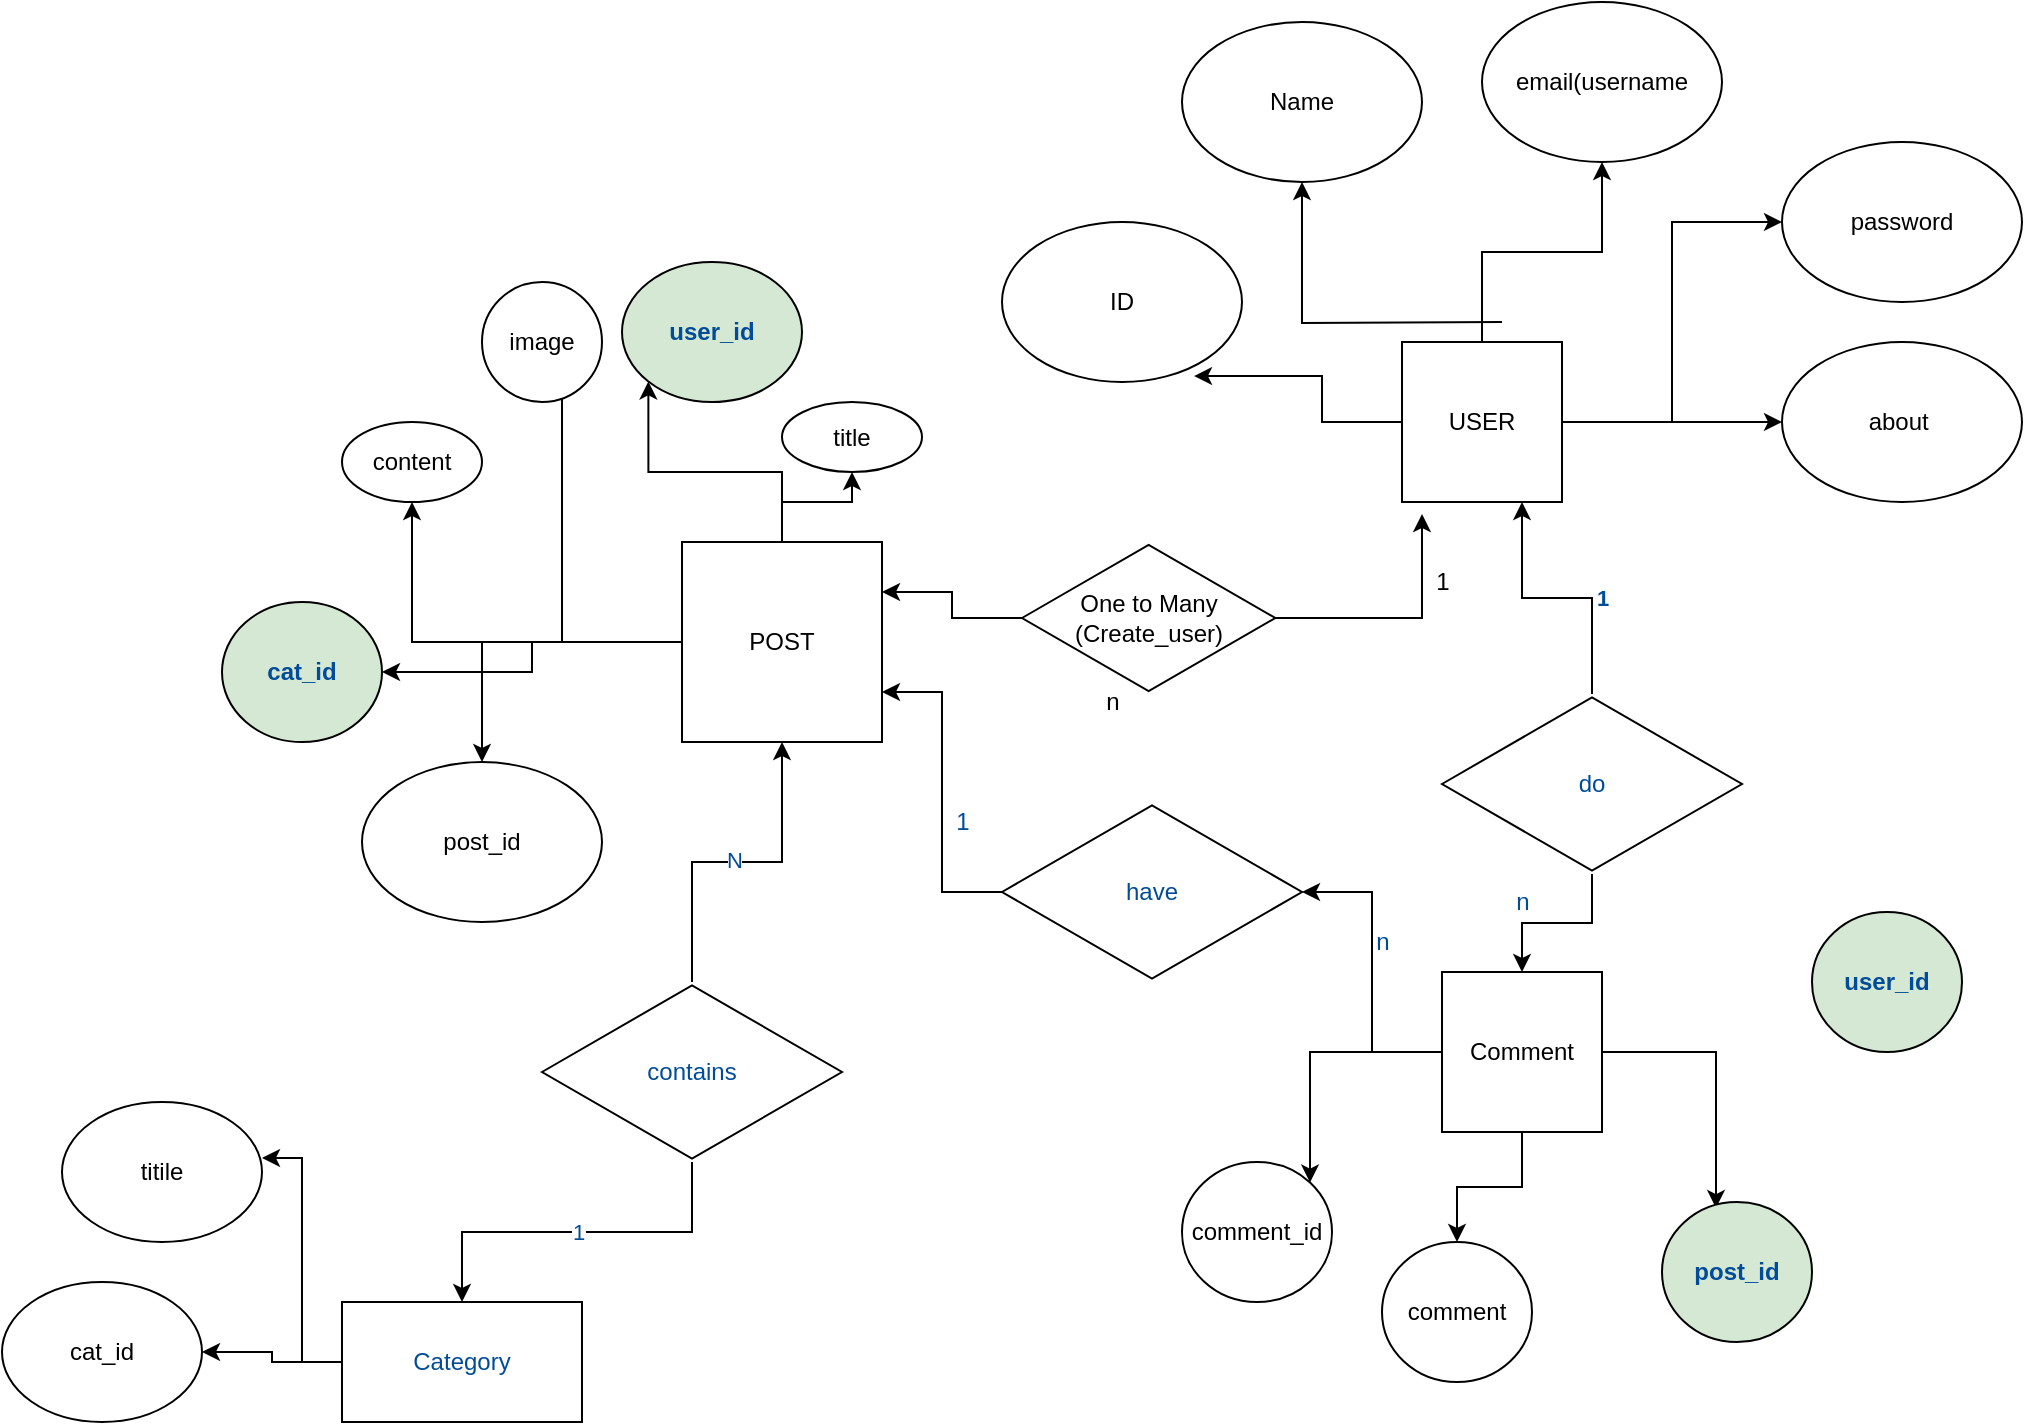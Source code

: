 <mxfile version="20.5.2" type="github">
  <diagram id="uoz7pOwWt2_tfnnqxuvT" name="Page-1">
    <mxGraphModel dx="2125" dy="755" grid="1" gridSize="10" guides="1" tooltips="1" connect="1" arrows="1" fold="1" page="1" pageScale="1" pageWidth="827" pageHeight="1169" math="0" shadow="0">
      <root>
        <mxCell id="0" />
        <mxCell id="1" parent="0" />
        <mxCell id="nGBr5ajnXFilVZX0o8bV-7" style="edgeStyle=orthogonalEdgeStyle;rounded=0;orthogonalLoop=1;jettySize=auto;html=1;" edge="1" parent="1" target="nGBr5ajnXFilVZX0o8bV-4">
          <mxGeometry relative="1" as="geometry">
            <mxPoint x="240" y="220" as="sourcePoint" />
          </mxGeometry>
        </mxCell>
        <mxCell id="nGBr5ajnXFilVZX0o8bV-8" style="edgeStyle=orthogonalEdgeStyle;rounded=0;orthogonalLoop=1;jettySize=auto;html=1;entryX=0.8;entryY=0.963;entryDx=0;entryDy=0;entryPerimeter=0;" edge="1" parent="1" source="nGBr5ajnXFilVZX0o8bV-1" target="nGBr5ajnXFilVZX0o8bV-2">
          <mxGeometry relative="1" as="geometry" />
        </mxCell>
        <mxCell id="nGBr5ajnXFilVZX0o8bV-9" style="edgeStyle=orthogonalEdgeStyle;rounded=0;orthogonalLoop=1;jettySize=auto;html=1;" edge="1" parent="1" source="nGBr5ajnXFilVZX0o8bV-1" target="nGBr5ajnXFilVZX0o8bV-5">
          <mxGeometry relative="1" as="geometry" />
        </mxCell>
        <mxCell id="nGBr5ajnXFilVZX0o8bV-10" style="edgeStyle=orthogonalEdgeStyle;rounded=0;orthogonalLoop=1;jettySize=auto;html=1;entryX=0;entryY=0.5;entryDx=0;entryDy=0;" edge="1" parent="1" source="nGBr5ajnXFilVZX0o8bV-1" target="nGBr5ajnXFilVZX0o8bV-3">
          <mxGeometry relative="1" as="geometry" />
        </mxCell>
        <mxCell id="nGBr5ajnXFilVZX0o8bV-12" style="edgeStyle=orthogonalEdgeStyle;rounded=0;orthogonalLoop=1;jettySize=auto;html=1;" edge="1" parent="1" source="nGBr5ajnXFilVZX0o8bV-1" target="nGBr5ajnXFilVZX0o8bV-11">
          <mxGeometry relative="1" as="geometry" />
        </mxCell>
        <mxCell id="nGBr5ajnXFilVZX0o8bV-1" value="USER" style="whiteSpace=wrap;html=1;aspect=fixed;" vertex="1" parent="1">
          <mxGeometry x="190" y="230" width="80" height="80" as="geometry" />
        </mxCell>
        <mxCell id="nGBr5ajnXFilVZX0o8bV-2" value="ID" style="ellipse;whiteSpace=wrap;html=1;" vertex="1" parent="1">
          <mxGeometry x="-10" y="170" width="120" height="80" as="geometry" />
        </mxCell>
        <mxCell id="nGBr5ajnXFilVZX0o8bV-3" value="password&lt;span style=&quot;caret-color: rgba(0, 0, 0, 0); color: rgba(0, 0, 0, 0); font-family: monospace; font-size: 0px; text-align: start;&quot;&gt;%3CmxGraphModel%3E%3Croot%3E%3CmxCell%20id%3D%220%22%2F%3E%3CmxCell%20id%3D%221%22%20parent%3D%220%22%2F%3E%3CmxCell%20id%3D%222%22%20value%3D%22%22%20style%3D%22ellipse%3BwhiteSpace%3Dwrap%3Bhtml%3D1%3B%22%20vertex%3D%221%22%20parent%3D%221%22%3E%3CmxGeometry%20x%3D%2220%22%20y%3D%22100%22%20width%3D%22120%22%20height%3D%2280%22%20as%3D%22geometry%22%2F%3E%3C%2FmxCell%3E%3C%2Froot%3E%3C%2FmxGraphModel%3E&lt;/span&gt;" style="ellipse;whiteSpace=wrap;html=1;" vertex="1" parent="1">
          <mxGeometry x="380" y="130" width="120" height="80" as="geometry" />
        </mxCell>
        <mxCell id="nGBr5ajnXFilVZX0o8bV-4" value="Name" style="ellipse;whiteSpace=wrap;html=1;" vertex="1" parent="1">
          <mxGeometry x="80" y="70" width="120" height="80" as="geometry" />
        </mxCell>
        <mxCell id="nGBr5ajnXFilVZX0o8bV-5" value="email(username" style="ellipse;whiteSpace=wrap;html=1;" vertex="1" parent="1">
          <mxGeometry x="230" y="60" width="120" height="80" as="geometry" />
        </mxCell>
        <mxCell id="nGBr5ajnXFilVZX0o8bV-11" value="about&amp;nbsp;" style="ellipse;whiteSpace=wrap;html=1;" vertex="1" parent="1">
          <mxGeometry x="380" y="230" width="120" height="80" as="geometry" />
        </mxCell>
        <mxCell id="nGBr5ajnXFilVZX0o8bV-21" style="edgeStyle=orthogonalEdgeStyle;rounded=0;orthogonalLoop=1;jettySize=auto;html=1;" edge="1" parent="1" source="nGBr5ajnXFilVZX0o8bV-13" target="nGBr5ajnXFilVZX0o8bV-20">
          <mxGeometry relative="1" as="geometry" />
        </mxCell>
        <mxCell id="nGBr5ajnXFilVZX0o8bV-23" style="edgeStyle=orthogonalEdgeStyle;rounded=0;orthogonalLoop=1;jettySize=auto;html=1;" edge="1" parent="1" source="nGBr5ajnXFilVZX0o8bV-13" target="nGBr5ajnXFilVZX0o8bV-18">
          <mxGeometry relative="1" as="geometry" />
        </mxCell>
        <mxCell id="nGBr5ajnXFilVZX0o8bV-25" style="edgeStyle=orthogonalEdgeStyle;rounded=0;orthogonalLoop=1;jettySize=auto;html=1;entryX=0;entryY=0.5;entryDx=0;entryDy=0;" edge="1" parent="1" source="nGBr5ajnXFilVZX0o8bV-13" target="nGBr5ajnXFilVZX0o8bV-17">
          <mxGeometry relative="1" as="geometry">
            <Array as="points">
              <mxPoint x="-230" y="380" />
              <mxPoint x="-230" y="230" />
            </Array>
          </mxGeometry>
        </mxCell>
        <mxCell id="nGBr5ajnXFilVZX0o8bV-26" style="edgeStyle=orthogonalEdgeStyle;rounded=0;orthogonalLoop=1;jettySize=auto;html=1;entryX=0;entryY=1;entryDx=0;entryDy=0;" edge="1" parent="1" source="nGBr5ajnXFilVZX0o8bV-13" target="nGBr5ajnXFilVZX0o8bV-14">
          <mxGeometry relative="1" as="geometry" />
        </mxCell>
        <mxCell id="nGBr5ajnXFilVZX0o8bV-31" style="edgeStyle=orthogonalEdgeStyle;rounded=0;orthogonalLoop=1;jettySize=auto;html=1;" edge="1" parent="1" source="nGBr5ajnXFilVZX0o8bV-13" target="nGBr5ajnXFilVZX0o8bV-19">
          <mxGeometry relative="1" as="geometry" />
        </mxCell>
        <mxCell id="nGBr5ajnXFilVZX0o8bV-69" style="edgeStyle=orthogonalEdgeStyle;rounded=0;orthogonalLoop=1;jettySize=auto;html=1;entryX=1;entryY=0.5;entryDx=0;entryDy=0;fontColor=#004C99;" edge="1" parent="1" source="nGBr5ajnXFilVZX0o8bV-13" target="nGBr5ajnXFilVZX0o8bV-68">
          <mxGeometry relative="1" as="geometry" />
        </mxCell>
        <mxCell id="nGBr5ajnXFilVZX0o8bV-13" value="POST" style="whiteSpace=wrap;html=1;aspect=fixed;" vertex="1" parent="1">
          <mxGeometry x="-170" y="330" width="100" height="100" as="geometry" />
        </mxCell>
        <mxCell id="nGBr5ajnXFilVZX0o8bV-14" value="&lt;b&gt;&lt;font color=&quot;#004c99&quot;&gt;user_id&lt;/font&gt;&lt;/b&gt;" style="ellipse;whiteSpace=wrap;html=1;fillColor=#D5E8D4;" vertex="1" parent="1">
          <mxGeometry x="-200" y="190" width="90" height="70" as="geometry" />
        </mxCell>
        <mxCell id="nGBr5ajnXFilVZX0o8bV-17" value="image" style="ellipse;whiteSpace=wrap;html=1;" vertex="1" parent="1">
          <mxGeometry x="-270" y="200" width="60" height="60" as="geometry" />
        </mxCell>
        <mxCell id="nGBr5ajnXFilVZX0o8bV-18" value="content" style="ellipse;whiteSpace=wrap;html=1;" vertex="1" parent="1">
          <mxGeometry x="-340" y="270" width="70" height="40" as="geometry" />
        </mxCell>
        <mxCell id="nGBr5ajnXFilVZX0o8bV-19" value="title" style="ellipse;whiteSpace=wrap;html=1;" vertex="1" parent="1">
          <mxGeometry x="-120" y="260" width="70" height="35" as="geometry" />
        </mxCell>
        <mxCell id="nGBr5ajnXFilVZX0o8bV-20" value="post_id" style="ellipse;whiteSpace=wrap;html=1;" vertex="1" parent="1">
          <mxGeometry x="-330" y="440" width="120" height="80" as="geometry" />
        </mxCell>
        <mxCell id="nGBr5ajnXFilVZX0o8bV-28" style="edgeStyle=orthogonalEdgeStyle;rounded=0;orthogonalLoop=1;jettySize=auto;html=1;entryX=0.125;entryY=1.075;entryDx=0;entryDy=0;entryPerimeter=0;" edge="1" parent="1" source="nGBr5ajnXFilVZX0o8bV-27" target="nGBr5ajnXFilVZX0o8bV-1">
          <mxGeometry relative="1" as="geometry" />
        </mxCell>
        <mxCell id="nGBr5ajnXFilVZX0o8bV-30" style="edgeStyle=orthogonalEdgeStyle;rounded=0;orthogonalLoop=1;jettySize=auto;html=1;entryX=1;entryY=0.25;entryDx=0;entryDy=0;" edge="1" parent="1" source="nGBr5ajnXFilVZX0o8bV-27" target="nGBr5ajnXFilVZX0o8bV-13">
          <mxGeometry relative="1" as="geometry" />
        </mxCell>
        <mxCell id="nGBr5ajnXFilVZX0o8bV-27" value="One to Many&lt;br&gt;(Create_user)" style="html=1;whiteSpace=wrap;aspect=fixed;shape=isoRectangle;" vertex="1" parent="1">
          <mxGeometry y="330" width="126.66" height="76" as="geometry" />
        </mxCell>
        <mxCell id="nGBr5ajnXFilVZX0o8bV-29" value="1" style="text;html=1;align=center;verticalAlign=middle;resizable=0;points=[];autosize=1;strokeColor=none;fillColor=none;" vertex="1" parent="1">
          <mxGeometry x="195" y="335" width="30" height="30" as="geometry" />
        </mxCell>
        <mxCell id="nGBr5ajnXFilVZX0o8bV-32" value="n" style="text;html=1;align=center;verticalAlign=middle;resizable=0;points=[];autosize=1;strokeColor=none;fillColor=none;" vertex="1" parent="1">
          <mxGeometry x="30" y="395" width="30" height="30" as="geometry" />
        </mxCell>
        <mxCell id="nGBr5ajnXFilVZX0o8bV-40" style="edgeStyle=orthogonalEdgeStyle;rounded=0;orthogonalLoop=1;jettySize=auto;html=1;" edge="1" parent="1" source="nGBr5ajnXFilVZX0o8bV-34" target="nGBr5ajnXFilVZX0o8bV-54">
          <mxGeometry relative="1" as="geometry">
            <mxPoint x="130" y="585" as="targetPoint" />
          </mxGeometry>
        </mxCell>
        <mxCell id="nGBr5ajnXFilVZX0o8bV-44" style="edgeStyle=orthogonalEdgeStyle;rounded=0;orthogonalLoop=1;jettySize=auto;html=1;entryX=1;entryY=0;entryDx=0;entryDy=0;" edge="1" parent="1" source="nGBr5ajnXFilVZX0o8bV-34" target="nGBr5ajnXFilVZX0o8bV-41">
          <mxGeometry relative="1" as="geometry" />
        </mxCell>
        <mxCell id="nGBr5ajnXFilVZX0o8bV-45" style="edgeStyle=orthogonalEdgeStyle;rounded=0;orthogonalLoop=1;jettySize=auto;html=1;" edge="1" parent="1" source="nGBr5ajnXFilVZX0o8bV-34" target="nGBr5ajnXFilVZX0o8bV-42">
          <mxGeometry relative="1" as="geometry" />
        </mxCell>
        <mxCell id="nGBr5ajnXFilVZX0o8bV-46" style="edgeStyle=orthogonalEdgeStyle;rounded=0;orthogonalLoop=1;jettySize=auto;html=1;entryX=0.36;entryY=0.043;entryDx=0;entryDy=0;entryPerimeter=0;" edge="1" parent="1" source="nGBr5ajnXFilVZX0o8bV-34" target="nGBr5ajnXFilVZX0o8bV-43">
          <mxGeometry relative="1" as="geometry" />
        </mxCell>
        <mxCell id="nGBr5ajnXFilVZX0o8bV-34" value="Comment" style="whiteSpace=wrap;html=1;aspect=fixed;" vertex="1" parent="1">
          <mxGeometry x="210" y="545" width="80" height="80" as="geometry" />
        </mxCell>
        <mxCell id="nGBr5ajnXFilVZX0o8bV-35" value="&lt;b&gt;&lt;font color=&quot;#004c99&quot;&gt;user_id&lt;/font&gt;&lt;/b&gt;" style="ellipse;whiteSpace=wrap;html=1;fillColor=#D5E8D4;" vertex="1" parent="1">
          <mxGeometry x="395" y="515" width="75" height="70" as="geometry" />
        </mxCell>
        <mxCell id="nGBr5ajnXFilVZX0o8bV-41" value="comment_id" style="ellipse;whiteSpace=wrap;html=1;" vertex="1" parent="1">
          <mxGeometry x="80" y="640" width="75" height="70" as="geometry" />
        </mxCell>
        <mxCell id="nGBr5ajnXFilVZX0o8bV-42" value="comment" style="ellipse;whiteSpace=wrap;html=1;" vertex="1" parent="1">
          <mxGeometry x="180" y="680" width="75" height="70" as="geometry" />
        </mxCell>
        <mxCell id="nGBr5ajnXFilVZX0o8bV-43" value="&lt;b&gt;&lt;font color=&quot;#004c99&quot;&gt;post_id&lt;/font&gt;&lt;/b&gt;" style="ellipse;whiteSpace=wrap;html=1;fillColor=#D5E8D4;" vertex="1" parent="1">
          <mxGeometry x="320" y="660" width="75" height="70" as="geometry" />
        </mxCell>
        <mxCell id="nGBr5ajnXFilVZX0o8bV-48" style="edgeStyle=orthogonalEdgeStyle;rounded=0;orthogonalLoop=1;jettySize=auto;html=1;entryX=0.75;entryY=1;entryDx=0;entryDy=0;fontColor=#004C99;" edge="1" parent="1" source="nGBr5ajnXFilVZX0o8bV-47" target="nGBr5ajnXFilVZX0o8bV-1">
          <mxGeometry relative="1" as="geometry" />
        </mxCell>
        <mxCell id="nGBr5ajnXFilVZX0o8bV-52" value="&lt;b&gt;1&lt;/b&gt;" style="edgeLabel;html=1;align=center;verticalAlign=middle;resizable=0;points=[];fontColor=#004C99;" vertex="1" connectable="0" parent="nGBr5ajnXFilVZX0o8bV-48">
          <mxGeometry x="-0.191" relative="1" as="geometry">
            <mxPoint x="10" as="offset" />
          </mxGeometry>
        </mxCell>
        <mxCell id="nGBr5ajnXFilVZX0o8bV-51" style="edgeStyle=orthogonalEdgeStyle;rounded=0;orthogonalLoop=1;jettySize=auto;html=1;entryX=0.5;entryY=0;entryDx=0;entryDy=0;fontColor=#004C99;" edge="1" parent="1" source="nGBr5ajnXFilVZX0o8bV-47" target="nGBr5ajnXFilVZX0o8bV-34">
          <mxGeometry relative="1" as="geometry" />
        </mxCell>
        <mxCell id="nGBr5ajnXFilVZX0o8bV-47" value="do" style="html=1;whiteSpace=wrap;aspect=fixed;shape=isoRectangle;fontColor=#004C99;fillColor=#FFFFFF;" vertex="1" parent="1">
          <mxGeometry x="210" y="406" width="150" height="90" as="geometry" />
        </mxCell>
        <mxCell id="nGBr5ajnXFilVZX0o8bV-53" value="n" style="text;html=1;align=center;verticalAlign=middle;resizable=0;points=[];autosize=1;strokeColor=none;fillColor=none;fontColor=#004C99;" vertex="1" parent="1">
          <mxGeometry x="235" y="495" width="30" height="30" as="geometry" />
        </mxCell>
        <mxCell id="nGBr5ajnXFilVZX0o8bV-56" style="edgeStyle=orthogonalEdgeStyle;rounded=0;orthogonalLoop=1;jettySize=auto;html=1;entryX=1;entryY=0.75;entryDx=0;entryDy=0;fontColor=#004C99;" edge="1" parent="1" source="nGBr5ajnXFilVZX0o8bV-54" target="nGBr5ajnXFilVZX0o8bV-13">
          <mxGeometry relative="1" as="geometry" />
        </mxCell>
        <mxCell id="nGBr5ajnXFilVZX0o8bV-54" value="have" style="html=1;whiteSpace=wrap;aspect=fixed;shape=isoRectangle;fontColor=#004C99;fillColor=#FFFFFF;" vertex="1" parent="1">
          <mxGeometry x="-10.0" y="460" width="150" height="90" as="geometry" />
        </mxCell>
        <mxCell id="nGBr5ajnXFilVZX0o8bV-57" value="1&lt;br&gt;" style="text;html=1;align=center;verticalAlign=middle;resizable=0;points=[];autosize=1;strokeColor=none;fillColor=none;fontColor=#004C99;" vertex="1" parent="1">
          <mxGeometry x="-45" y="455" width="30" height="30" as="geometry" />
        </mxCell>
        <mxCell id="nGBr5ajnXFilVZX0o8bV-58" value="n" style="text;html=1;align=center;verticalAlign=middle;resizable=0;points=[];autosize=1;strokeColor=none;fillColor=none;fontColor=#004C99;" vertex="1" parent="1">
          <mxGeometry x="165" y="515" width="30" height="30" as="geometry" />
        </mxCell>
        <mxCell id="nGBr5ajnXFilVZX0o8bV-61" style="edgeStyle=orthogonalEdgeStyle;rounded=0;orthogonalLoop=1;jettySize=auto;html=1;entryX=1;entryY=0.5;entryDx=0;entryDy=0;fontColor=#004C99;" edge="1" parent="1" source="nGBr5ajnXFilVZX0o8bV-59" target="nGBr5ajnXFilVZX0o8bV-60">
          <mxGeometry relative="1" as="geometry" />
        </mxCell>
        <mxCell id="nGBr5ajnXFilVZX0o8bV-63" style="edgeStyle=orthogonalEdgeStyle;rounded=0;orthogonalLoop=1;jettySize=auto;html=1;entryX=1;entryY=0.4;entryDx=0;entryDy=0;entryPerimeter=0;fontColor=#004C99;" edge="1" parent="1" source="nGBr5ajnXFilVZX0o8bV-59" target="nGBr5ajnXFilVZX0o8bV-62">
          <mxGeometry relative="1" as="geometry" />
        </mxCell>
        <mxCell id="nGBr5ajnXFilVZX0o8bV-59" value="Category" style="rounded=0;whiteSpace=wrap;html=1;fontColor=#004C99;fillColor=#FFFFFF;" vertex="1" parent="1">
          <mxGeometry x="-340" y="710" width="120" height="60" as="geometry" />
        </mxCell>
        <mxCell id="nGBr5ajnXFilVZX0o8bV-60" value="cat_id" style="ellipse;whiteSpace=wrap;html=1;" vertex="1" parent="1">
          <mxGeometry x="-510" y="700" width="100" height="70" as="geometry" />
        </mxCell>
        <mxCell id="nGBr5ajnXFilVZX0o8bV-62" value="titile" style="ellipse;whiteSpace=wrap;html=1;" vertex="1" parent="1">
          <mxGeometry x="-480" y="610" width="100" height="70" as="geometry" />
        </mxCell>
        <mxCell id="nGBr5ajnXFilVZX0o8bV-65" value="1&lt;br&gt;" style="edgeStyle=orthogonalEdgeStyle;rounded=0;orthogonalLoop=1;jettySize=auto;html=1;fontColor=#004C99;" edge="1" parent="1" source="nGBr5ajnXFilVZX0o8bV-64" target="nGBr5ajnXFilVZX0o8bV-59">
          <mxGeometry relative="1" as="geometry" />
        </mxCell>
        <mxCell id="nGBr5ajnXFilVZX0o8bV-66" style="edgeStyle=orthogonalEdgeStyle;rounded=0;orthogonalLoop=1;jettySize=auto;html=1;entryX=0.5;entryY=1;entryDx=0;entryDy=0;fontColor=#004C99;" edge="1" parent="1" source="nGBr5ajnXFilVZX0o8bV-64" target="nGBr5ajnXFilVZX0o8bV-13">
          <mxGeometry relative="1" as="geometry" />
        </mxCell>
        <mxCell id="nGBr5ajnXFilVZX0o8bV-67" value="N&lt;br&gt;" style="edgeLabel;html=1;align=center;verticalAlign=middle;resizable=0;points=[];fontColor=#004C99;" vertex="1" connectable="0" parent="nGBr5ajnXFilVZX0o8bV-66">
          <mxGeometry x="-0.018" y="1" relative="1" as="geometry">
            <mxPoint as="offset" />
          </mxGeometry>
        </mxCell>
        <mxCell id="nGBr5ajnXFilVZX0o8bV-64" value="contains" style="html=1;whiteSpace=wrap;aspect=fixed;shape=isoRectangle;fontColor=#004C99;fillColor=#FFFFFF;" vertex="1" parent="1">
          <mxGeometry x="-240" y="550" width="150" height="90" as="geometry" />
        </mxCell>
        <mxCell id="nGBr5ajnXFilVZX0o8bV-68" value="&lt;b&gt;&lt;font color=&quot;#004c99&quot;&gt;cat_id&lt;/font&gt;&lt;/b&gt;" style="ellipse;whiteSpace=wrap;html=1;fillColor=#D5E8D4;" vertex="1" parent="1">
          <mxGeometry x="-400" y="360" width="80" height="70" as="geometry" />
        </mxCell>
      </root>
    </mxGraphModel>
  </diagram>
</mxfile>

